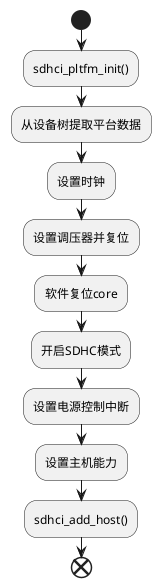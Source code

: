 @startuml

start

:sdhci_pltfm_init();
:从设备树提取平台数据;
:设置时钟;
:设置调压器并复位;
:软件复位core;
:开启SDHC模式;
:设置电源控制中断;
:设置主机能力;
:sdhci_add_host();

end

@enduml